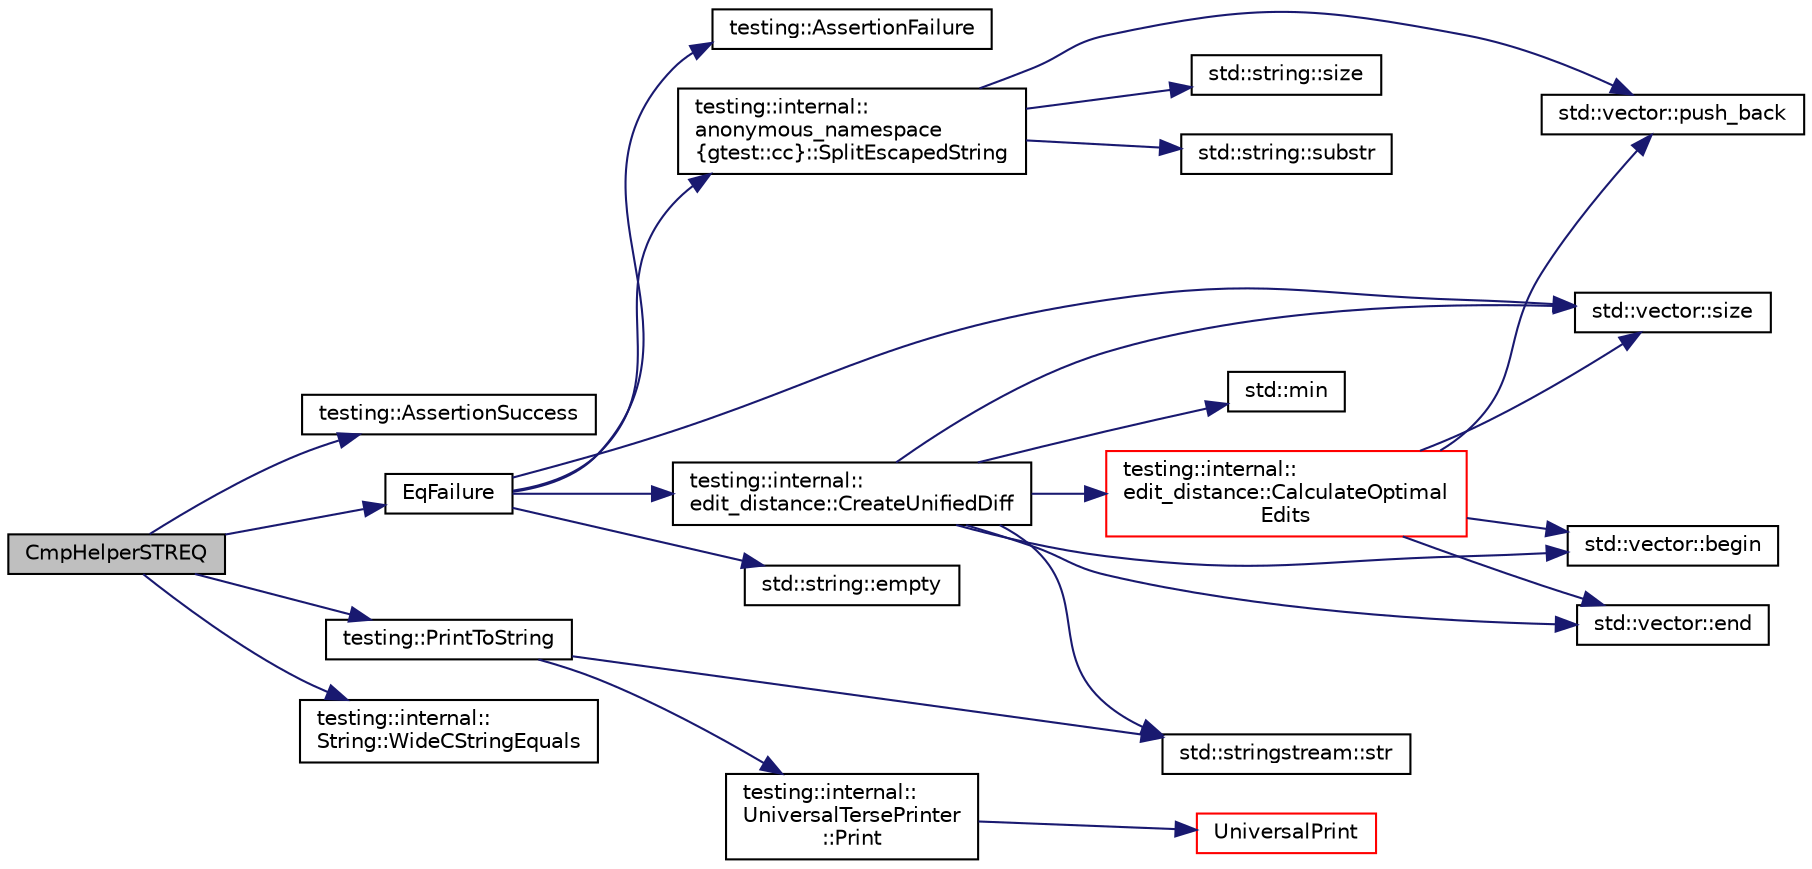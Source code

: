 digraph "CmpHelperSTREQ"
{
 // INTERACTIVE_SVG=YES
 // LATEX_PDF_SIZE
  bgcolor="transparent";
  edge [fontname="Helvetica",fontsize="10",labelfontname="Helvetica",labelfontsize="10"];
  node [fontname="Helvetica",fontsize="10",shape=record];
  rankdir="LR";
  Node1 [label="CmpHelperSTREQ",height=0.2,width=0.4,color="black", fillcolor="grey75", style="filled", fontcolor="black",tooltip=" "];
  Node1 -> Node2 [color="midnightblue",fontsize="10",style="solid",fontname="Helvetica"];
  Node2 [label="testing::AssertionSuccess",height=0.2,width=0.4,color="black",URL="$d0/d75/namespacetesting_a537d27ab3cdcde6857e3cc95878f8f4a.html#a537d27ab3cdcde6857e3cc95878f8f4a",tooltip=" "];
  Node1 -> Node3 [color="midnightblue",fontsize="10",style="solid",fontname="Helvetica"];
  Node3 [label="EqFailure",height=0.2,width=0.4,color="black",URL="$d0/da7/namespacetesting_1_1internal_a120b81c390ec6bf851e21ffb141871e5.html#a120b81c390ec6bf851e21ffb141871e5",tooltip=" "];
  Node3 -> Node4 [color="midnightblue",fontsize="10",style="solid",fontname="Helvetica"];
  Node4 [label="testing::AssertionFailure",height=0.2,width=0.4,color="black",URL="$d0/d75/namespacetesting_a8a25612ce946e4ffc6c9b911e7ff6a09.html#a8a25612ce946e4ffc6c9b911e7ff6a09",tooltip=" "];
  Node3 -> Node5 [color="midnightblue",fontsize="10",style="solid",fontname="Helvetica"];
  Node5 [label="testing::internal::\ledit_distance::CreateUnifiedDiff",height=0.2,width=0.4,color="black",URL="$de/dce/namespacetesting_1_1internal_1_1edit__distance_aef01558937d42283a238a7b55baddd11.html#aef01558937d42283a238a7b55baddd11",tooltip=" "];
  Node5 -> Node6 [color="midnightblue",fontsize="10",style="solid",fontname="Helvetica"];
  Node6 [label="std::vector::begin",height=0.2,width=0.4,color="black",URL="/Users/shi-rongliu/html_book_20190607/cppreference-doxygen-web.tag.xml$cpp/container/vector/begin.html#",tooltip=" "];
  Node5 -> Node7 [color="midnightblue",fontsize="10",style="solid",fontname="Helvetica"];
  Node7 [label="testing::internal::\ledit_distance::CalculateOptimal\lEdits",height=0.2,width=0.4,color="red",URL="$de/dce/namespacetesting_1_1internal_1_1edit__distance_a5b69c8f2b38f31e87dabf300d7e46903.html#a5b69c8f2b38f31e87dabf300d7e46903",tooltip=" "];
  Node7 -> Node6 [color="midnightblue",fontsize="10",style="solid",fontname="Helvetica"];
  Node7 -> Node8 [color="midnightblue",fontsize="10",style="solid",fontname="Helvetica"];
  Node8 [label="std::vector::end",height=0.2,width=0.4,color="black",URL="/Users/shi-rongliu/html_book_20190607/cppreference-doxygen-web.tag.xml$cpp/container/vector/end.html#",tooltip=" "];
  Node7 -> Node10 [color="midnightblue",fontsize="10",style="solid",fontname="Helvetica"];
  Node10 [label="std::vector::push_back",height=0.2,width=0.4,color="black",URL="/Users/shi-rongliu/html_book_20190607/cppreference-doxygen-web.tag.xml$cpp/container/vector/push_back.html#",tooltip=" "];
  Node7 -> Node12 [color="midnightblue",fontsize="10",style="solid",fontname="Helvetica"];
  Node12 [label="std::vector::size",height=0.2,width=0.4,color="black",URL="/Users/shi-rongliu/html_book_20190607/cppreference-doxygen-web.tag.xml$cpp/container/vector/size.html#",tooltip=" "];
  Node5 -> Node8 [color="midnightblue",fontsize="10",style="solid",fontname="Helvetica"];
  Node5 -> Node13 [color="midnightblue",fontsize="10",style="solid",fontname="Helvetica"];
  Node13 [label="std::min",height=0.2,width=0.4,color="black",URL="/Users/shi-rongliu/html_book_20190607/cppreference-doxygen-web.tag.xml$cpp/algorithm/min.html#",tooltip=" "];
  Node5 -> Node12 [color="midnightblue",fontsize="10",style="solid",fontname="Helvetica"];
  Node5 -> Node14 [color="midnightblue",fontsize="10",style="solid",fontname="Helvetica"];
  Node14 [label="std::stringstream::str",height=0.2,width=0.4,color="black",URL="/Users/shi-rongliu/html_book_20190607/cppreference-doxygen-web.tag.xml$cpp/io/basic_stringstream/str.html#",tooltip=" "];
  Node3 -> Node15 [color="midnightblue",fontsize="10",style="solid",fontname="Helvetica"];
  Node15 [label="std::string::empty",height=0.2,width=0.4,color="black",URL="/Users/shi-rongliu/html_book_20190607/cppreference-doxygen-web.tag.xml$cpp/string/basic_string/empty.html#",tooltip=" "];
  Node3 -> Node12 [color="midnightblue",fontsize="10",style="solid",fontname="Helvetica"];
  Node3 -> Node16 [color="midnightblue",fontsize="10",style="solid",fontname="Helvetica"];
  Node16 [label="testing::internal::\lanonymous_namespace\l\{gtest::cc\}::SplitEscapedString",height=0.2,width=0.4,color="black",URL="$de/daf/namespacetesting_1_1internal_1_1anonymous__namespace_02gtest_8cc_03_a87e3d38ad422ce7018c6fcd4d1f3a938.html#a87e3d38ad422ce7018c6fcd4d1f3a938",tooltip=" "];
  Node16 -> Node10 [color="midnightblue",fontsize="10",style="solid",fontname="Helvetica"];
  Node16 -> Node17 [color="midnightblue",fontsize="10",style="solid",fontname="Helvetica"];
  Node17 [label="std::string::size",height=0.2,width=0.4,color="black",URL="/Users/shi-rongliu/html_book_20190607/cppreference-doxygen-web.tag.xml$cpp/string/basic_string/size.html#",tooltip=" "];
  Node16 -> Node18 [color="midnightblue",fontsize="10",style="solid",fontname="Helvetica"];
  Node18 [label="std::string::substr",height=0.2,width=0.4,color="black",URL="/Users/shi-rongliu/html_book_20190607/cppreference-doxygen-web.tag.xml$cpp/string/basic_string/substr.html#",tooltip=" "];
  Node1 -> Node19 [color="midnightblue",fontsize="10",style="solid",fontname="Helvetica"];
  Node19 [label="testing::PrintToString",height=0.2,width=0.4,color="black",URL="$d0/d75/namespacetesting_aa5717bb1144edd1d262d310ba70c82ed.html#aa5717bb1144edd1d262d310ba70c82ed",tooltip=" "];
  Node19 -> Node20 [color="midnightblue",fontsize="10",style="solid",fontname="Helvetica"];
  Node20 [label="testing::internal::\lUniversalTersePrinter\l::Print",height=0.2,width=0.4,color="black",URL="$d3/dae/classtesting_1_1internal_1_1UniversalTersePrinter_ac137bd6f09f642f1cd84e6da21383ff0.html#ac137bd6f09f642f1cd84e6da21383ff0",tooltip=" "];
  Node20 -> Node21 [color="midnightblue",fontsize="10",style="solid",fontname="Helvetica"];
  Node21 [label="UniversalPrint",height=0.2,width=0.4,color="red",URL="$d0/da7/namespacetesting_1_1internal_a94192b0c2627d18cbaa1800648745c2b.html#a94192b0c2627d18cbaa1800648745c2b",tooltip=" "];
  Node19 -> Node14 [color="midnightblue",fontsize="10",style="solid",fontname="Helvetica"];
  Node1 -> Node24 [color="midnightblue",fontsize="10",style="solid",fontname="Helvetica"];
  Node24 [label="testing::internal::\lString::WideCStringEquals",height=0.2,width=0.4,color="black",URL="$d2/df8/classtesting_1_1internal_1_1String_a911db0cff27e6663b2ff74014c05de35.html#a911db0cff27e6663b2ff74014c05de35",tooltip=" "];
}
